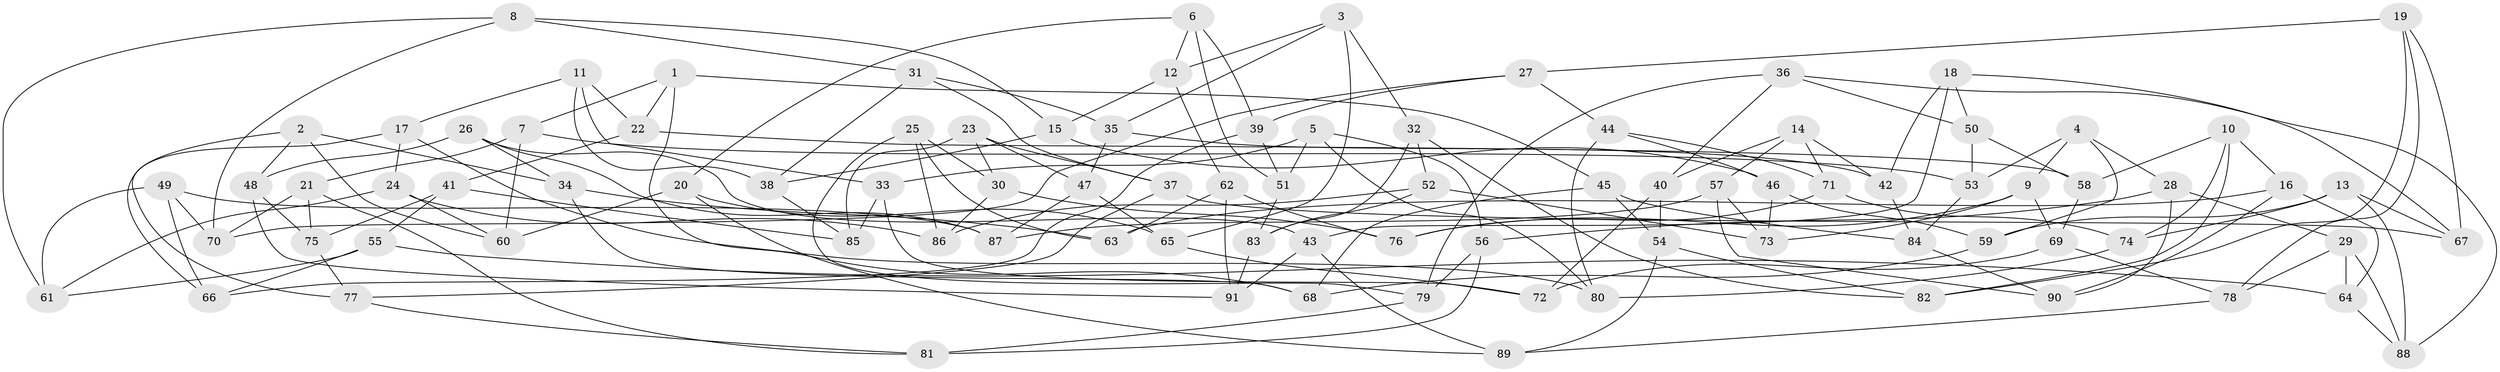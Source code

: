 // coarse degree distribution, {5: 0.14285714285714285, 9: 0.14285714285714285, 7: 0.17857142857142858, 4: 0.10714285714285714, 6: 0.21428571428571427, 11: 0.03571428571428571, 8: 0.14285714285714285, 10: 0.03571428571428571}
// Generated by graph-tools (version 1.1) at 2025/53/03/04/25 22:53:49]
// undirected, 91 vertices, 182 edges
graph export_dot {
  node [color=gray90,style=filled];
  1;
  2;
  3;
  4;
  5;
  6;
  7;
  8;
  9;
  10;
  11;
  12;
  13;
  14;
  15;
  16;
  17;
  18;
  19;
  20;
  21;
  22;
  23;
  24;
  25;
  26;
  27;
  28;
  29;
  30;
  31;
  32;
  33;
  34;
  35;
  36;
  37;
  38;
  39;
  40;
  41;
  42;
  43;
  44;
  45;
  46;
  47;
  48;
  49;
  50;
  51;
  52;
  53;
  54;
  55;
  56;
  57;
  58;
  59;
  60;
  61;
  62;
  63;
  64;
  65;
  66;
  67;
  68;
  69;
  70;
  71;
  72;
  73;
  74;
  75;
  76;
  77;
  78;
  79;
  80;
  81;
  82;
  83;
  84;
  85;
  86;
  87;
  88;
  89;
  90;
  91;
  1 -- 7;
  1 -- 22;
  1 -- 68;
  1 -- 45;
  2 -- 34;
  2 -- 48;
  2 -- 60;
  2 -- 77;
  3 -- 12;
  3 -- 35;
  3 -- 65;
  3 -- 32;
  4 -- 28;
  4 -- 59;
  4 -- 9;
  4 -- 53;
  5 -- 51;
  5 -- 80;
  5 -- 56;
  5 -- 33;
  6 -- 51;
  6 -- 20;
  6 -- 12;
  6 -- 39;
  7 -- 60;
  7 -- 53;
  7 -- 21;
  8 -- 70;
  8 -- 61;
  8 -- 15;
  8 -- 31;
  9 -- 73;
  9 -- 69;
  9 -- 76;
  10 -- 58;
  10 -- 16;
  10 -- 82;
  10 -- 74;
  11 -- 33;
  11 -- 17;
  11 -- 22;
  11 -- 38;
  12 -- 15;
  12 -- 62;
  13 -- 67;
  13 -- 88;
  13 -- 59;
  13 -- 74;
  14 -- 71;
  14 -- 40;
  14 -- 57;
  14 -- 42;
  15 -- 38;
  15 -- 46;
  16 -- 63;
  16 -- 64;
  16 -- 90;
  17 -- 66;
  17 -- 24;
  17 -- 80;
  18 -- 50;
  18 -- 67;
  18 -- 43;
  18 -- 42;
  19 -- 78;
  19 -- 82;
  19 -- 27;
  19 -- 67;
  20 -- 60;
  20 -- 89;
  20 -- 65;
  21 -- 70;
  21 -- 75;
  21 -- 81;
  22 -- 41;
  22 -- 58;
  23 -- 47;
  23 -- 37;
  23 -- 30;
  23 -- 85;
  24 -- 86;
  24 -- 60;
  24 -- 61;
  25 -- 63;
  25 -- 79;
  25 -- 86;
  25 -- 30;
  26 -- 48;
  26 -- 43;
  26 -- 34;
  26 -- 87;
  27 -- 44;
  27 -- 39;
  27 -- 70;
  28 -- 29;
  28 -- 90;
  28 -- 56;
  29 -- 88;
  29 -- 64;
  29 -- 78;
  30 -- 76;
  30 -- 86;
  31 -- 35;
  31 -- 37;
  31 -- 38;
  32 -- 52;
  32 -- 82;
  32 -- 83;
  33 -- 72;
  33 -- 85;
  34 -- 63;
  34 -- 68;
  35 -- 42;
  35 -- 47;
  36 -- 50;
  36 -- 88;
  36 -- 40;
  36 -- 79;
  37 -- 77;
  37 -- 67;
  38 -- 85;
  39 -- 51;
  39 -- 66;
  40 -- 54;
  40 -- 72;
  41 -- 85;
  41 -- 55;
  41 -- 75;
  42 -- 84;
  43 -- 91;
  43 -- 89;
  44 -- 46;
  44 -- 80;
  44 -- 71;
  45 -- 68;
  45 -- 84;
  45 -- 54;
  46 -- 73;
  46 -- 59;
  47 -- 65;
  47 -- 87;
  48 -- 91;
  48 -- 75;
  49 -- 61;
  49 -- 70;
  49 -- 87;
  49 -- 66;
  50 -- 58;
  50 -- 53;
  51 -- 83;
  52 -- 86;
  52 -- 83;
  52 -- 73;
  53 -- 84;
  54 -- 89;
  54 -- 82;
  55 -- 61;
  55 -- 64;
  55 -- 66;
  56 -- 79;
  56 -- 81;
  57 -- 87;
  57 -- 73;
  57 -- 90;
  58 -- 69;
  59 -- 68;
  62 -- 76;
  62 -- 63;
  62 -- 91;
  64 -- 88;
  65 -- 72;
  69 -- 78;
  69 -- 72;
  71 -- 74;
  71 -- 76;
  74 -- 80;
  75 -- 77;
  77 -- 81;
  78 -- 89;
  79 -- 81;
  83 -- 91;
  84 -- 90;
}

